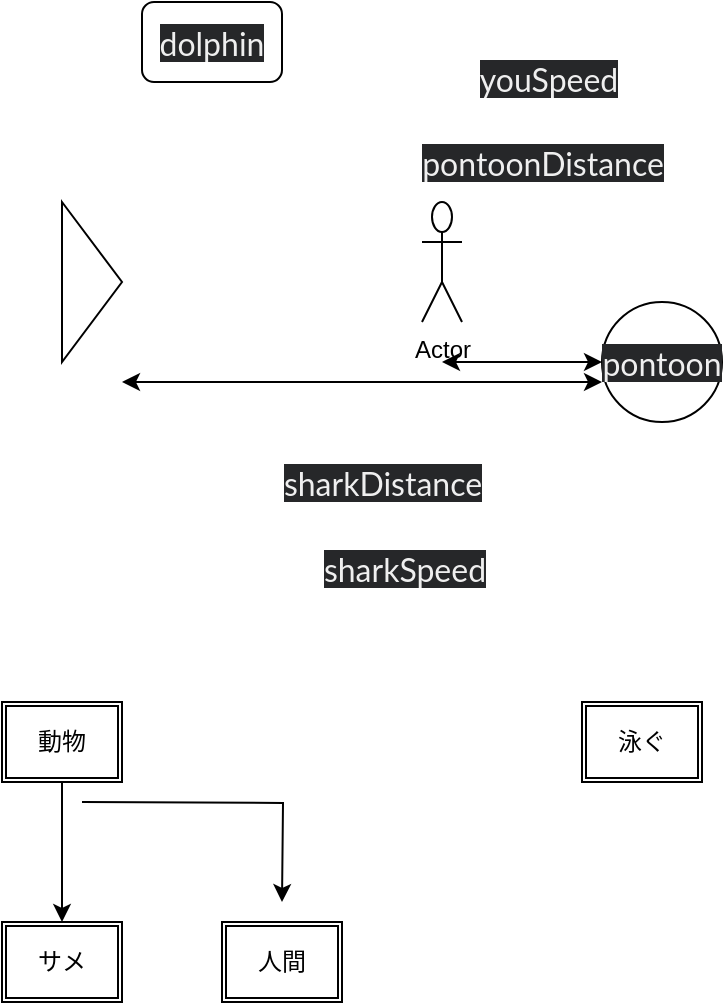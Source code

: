 <mxfile version="13.1.3">
    <diagram id="6hGFLwfOUW9BJ-s0fimq" name="Page-1">
        <mxGraphModel dx="387" dy="634" grid="1" gridSize="10" guides="1" tooltips="1" connect="1" arrows="1" fold="1" page="1" pageScale="1" pageWidth="827" pageHeight="1169" math="0" shadow="0">
            <root>
                <mxCell id="0"/>
                <mxCell id="1" parent="0"/>
                <mxCell id="2" value="&lt;span style=&quot;color: rgb(239 , 239 , 239) ; font-family: &amp;#34;lato&amp;#34; , &amp;#34;helvetica neue&amp;#34; , &amp;#34;helvetica&amp;#34; , &amp;#34;arial&amp;#34; , sans-serif ; font-size: 16px ; text-align: left ; background-color: rgb(38 , 39 , 41)&quot;&gt;pontoon&lt;/span&gt;" style="ellipse;whiteSpace=wrap;html=1;aspect=fixed;" vertex="1" parent="1">
                    <mxGeometry x="320" y="210" width="60" height="60" as="geometry"/>
                </mxCell>
                <mxCell id="5" value="Actor" style="shape=umlActor;verticalLabelPosition=bottom;labelBackgroundColor=#ffffff;verticalAlign=top;html=1;outlineConnect=0;" vertex="1" parent="1">
                    <mxGeometry x="230" y="160" width="20" height="60" as="geometry"/>
                </mxCell>
                <mxCell id="6" value="" style="triangle;whiteSpace=wrap;html=1;" vertex="1" parent="1">
                    <mxGeometry x="50" y="160" width="30" height="80" as="geometry"/>
                </mxCell>
                <mxCell id="7" value="" style="endArrow=classic;startArrow=classic;html=1;" edge="1" parent="1">
                    <mxGeometry width="50" height="50" relative="1" as="geometry">
                        <mxPoint x="240" y="240" as="sourcePoint"/>
                        <mxPoint x="320" y="240" as="targetPoint"/>
                    </mxGeometry>
                </mxCell>
                <mxCell id="8" value="" style="endArrow=classic;startArrow=classic;html=1;" edge="1" parent="1">
                    <mxGeometry width="50" height="50" relative="1" as="geometry">
                        <mxPoint x="80" y="250" as="sourcePoint"/>
                        <mxPoint x="320" y="250" as="targetPoint"/>
                        <Array as="points">
                            <mxPoint x="260" y="250"/>
                        </Array>
                    </mxGeometry>
                </mxCell>
                <mxCell id="9" value="&lt;span style=&quot;color: rgb(239 , 239 , 239) ; font-family: &amp;#34;lato&amp;#34; , &amp;#34;helvetica neue&amp;#34; , &amp;#34;helvetica&amp;#34; , &amp;#34;arial&amp;#34; , sans-serif ; font-size: 16px ; text-align: left ; background-color: rgb(38 , 39 , 41)&quot;&gt;sharkDistance&lt;/span&gt;" style="text;html=1;align=center;verticalAlign=middle;resizable=0;points=[];autosize=1;" vertex="1" parent="1">
                    <mxGeometry x="150" y="290" width="120" height="20" as="geometry"/>
                </mxCell>
                <mxCell id="10" value="&lt;span style=&quot;color: rgb(239 , 239 , 239) ; font-family: &amp;#34;lato&amp;#34; , &amp;#34;helvetica neue&amp;#34; , &amp;#34;helvetica&amp;#34; , &amp;#34;arial&amp;#34; , sans-serif ; font-size: 16px ; text-align: left ; background-color: rgb(38 , 39 , 41)&quot;&gt;pontoonDistance&lt;/span&gt;" style="text;html=1;align=center;verticalAlign=middle;resizable=0;points=[];autosize=1;" vertex="1" parent="1">
                    <mxGeometry x="220" y="130" width="140" height="20" as="geometry"/>
                </mxCell>
                <mxCell id="11" value="&lt;span style=&quot;color: rgb(239 , 239 , 239) ; font-family: &amp;#34;lato&amp;#34; , &amp;#34;helvetica neue&amp;#34; , &amp;#34;helvetica&amp;#34; , &amp;#34;arial&amp;#34; , sans-serif ; font-size: 16px ; text-align: left ; background-color: rgb(38 , 39 , 41)&quot;&gt;sharkSpeed&lt;/span&gt;" style="text;html=1;align=center;verticalAlign=middle;resizable=0;points=[];autosize=1;" vertex="1" parent="1">
                    <mxGeometry x="171" y="333" width="100" height="20" as="geometry"/>
                </mxCell>
                <mxCell id="12" value="&lt;span style=&quot;color: rgb(239 , 239 , 239) ; font-family: &amp;#34;lato&amp;#34; , &amp;#34;helvetica neue&amp;#34; , &amp;#34;helvetica&amp;#34; , &amp;#34;arial&amp;#34; , sans-serif ; font-size: 16px ; text-align: left ; background-color: rgb(38 , 39 , 41)&quot;&gt;youSpeed&lt;/span&gt;" style="text;html=1;align=center;verticalAlign=middle;resizable=0;points=[];autosize=1;" vertex="1" parent="1">
                    <mxGeometry x="248" y="88" width="90" height="20" as="geometry"/>
                </mxCell>
                <mxCell id="13" value="&lt;span style=&quot;color: rgb(239 , 239 , 239) ; font-family: &amp;#34;lato&amp;#34; , &amp;#34;helvetica neue&amp;#34; , &amp;#34;helvetica&amp;#34; , &amp;#34;arial&amp;#34; , sans-serif ; font-size: 16px ; text-align: left ; background-color: rgb(38 , 39 , 41)&quot;&gt;dolphin&lt;/span&gt;" style="rounded=1;whiteSpace=wrap;html=1;" vertex="1" parent="1">
                    <mxGeometry x="90" y="60" width="70" height="40" as="geometry"/>
                </mxCell>
                <mxCell id="2-e2JKnWSrZLJsLXFd_l-20" style="edgeStyle=orthogonalEdgeStyle;rounded=0;orthogonalLoop=1;jettySize=auto;html=1;entryX=0.5;entryY=0;entryDx=0;entryDy=0;" edge="1" parent="1" source="2-e2JKnWSrZLJsLXFd_l-17" target="2-e2JKnWSrZLJsLXFd_l-18">
                    <mxGeometry relative="1" as="geometry"/>
                </mxCell>
                <mxCell id="2-e2JKnWSrZLJsLXFd_l-17" value="動物" style="shape=ext;double=1;rounded=0;whiteSpace=wrap;html=1;" vertex="1" parent="1">
                    <mxGeometry x="20" y="410" width="60" height="40" as="geometry"/>
                </mxCell>
                <mxCell id="2-e2JKnWSrZLJsLXFd_l-18" value="サメ" style="shape=ext;double=1;rounded=0;whiteSpace=wrap;html=1;" vertex="1" parent="1">
                    <mxGeometry x="20" y="520" width="60" height="40" as="geometry"/>
                </mxCell>
                <mxCell id="2-e2JKnWSrZLJsLXFd_l-19" value="人間" style="shape=ext;double=1;rounded=0;whiteSpace=wrap;html=1;" vertex="1" parent="1">
                    <mxGeometry x="130" y="520" width="60" height="40" as="geometry"/>
                </mxCell>
                <mxCell id="2-e2JKnWSrZLJsLXFd_l-21" style="edgeStyle=orthogonalEdgeStyle;rounded=0;orthogonalLoop=1;jettySize=auto;html=1;" edge="1" parent="1">
                    <mxGeometry relative="1" as="geometry">
                        <mxPoint x="60" y="460" as="sourcePoint"/>
                        <mxPoint x="160" y="510" as="targetPoint"/>
                    </mxGeometry>
                </mxCell>
                <mxCell id="2-e2JKnWSrZLJsLXFd_l-22" value="泳ぐ" style="shape=ext;double=1;rounded=0;whiteSpace=wrap;html=1;" vertex="1" parent="1">
                    <mxGeometry x="310" y="410" width="60" height="40" as="geometry"/>
                </mxCell>
            </root>
        </mxGraphModel>
    </diagram>
</mxfile>